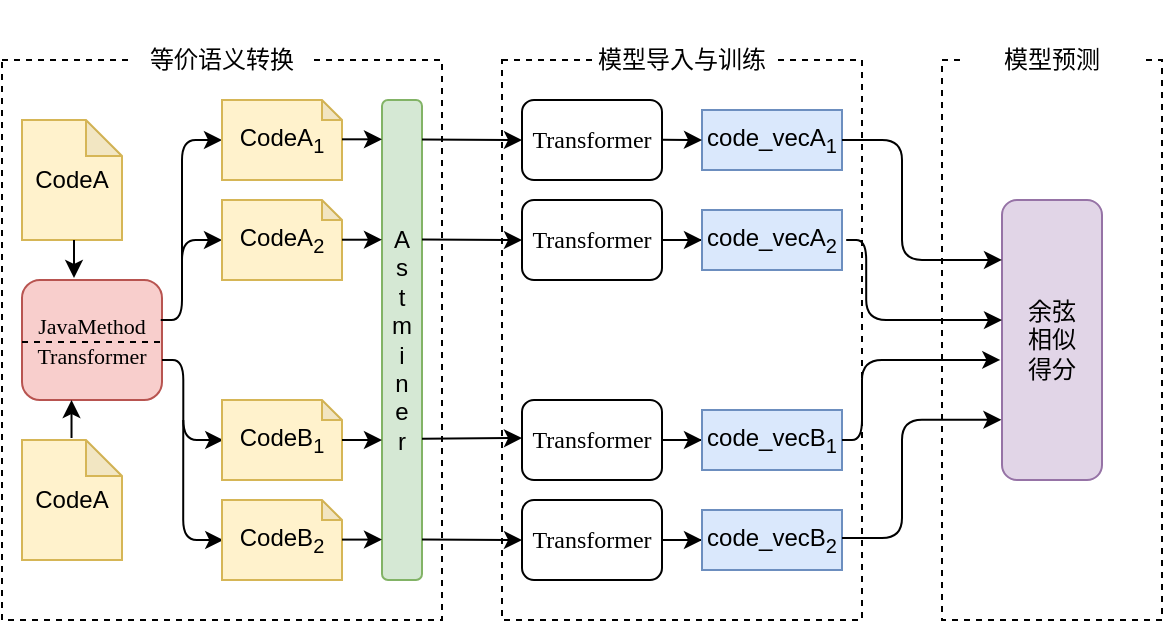 <mxfile version="14.6.9" type="github">
  <diagram id="4fd6TbouU1RvE8j10C3i" name="Page-1">
    <mxGraphModel dx="447" dy="315" grid="1" gridSize="10" guides="1" tooltips="1" connect="1" arrows="1" fold="1" page="1" pageScale="1" pageWidth="827" pageHeight="1169" math="0" shadow="0">
      <root>
        <mxCell id="0" />
        <mxCell id="1" parent="0" />
        <mxCell id="a2b0RXaYXDIeXqXKKZ-i-1" value="" style="whiteSpace=wrap;html=1;dashed=1;" vertex="1" parent="1">
          <mxGeometry x="110" y="210" width="220" height="280" as="geometry" />
        </mxCell>
        <mxCell id="a2b0RXaYXDIeXqXKKZ-i-2" value="等价语义转换" style="text;html=1;align=center;verticalAlign=middle;whiteSpace=wrap;rounded=0;dashed=1;labelBackgroundColor=none;fillColor=#ffffff;" vertex="1" parent="1">
          <mxGeometry x="175" y="180" width="90" height="60" as="geometry" />
        </mxCell>
        <mxCell id="a2b0RXaYXDIeXqXKKZ-i-7" value="" style="whiteSpace=wrap;html=1;dashed=1;" vertex="1" parent="1">
          <mxGeometry x="360" y="210" width="180" height="280" as="geometry" />
        </mxCell>
        <mxCell id="a2b0RXaYXDIeXqXKKZ-i-8" value="模型导入与训练" style="text;html=1;align=center;verticalAlign=middle;whiteSpace=wrap;rounded=0;dashed=1;labelBackgroundColor=none;fillColor=#ffffff;" vertex="1" parent="1">
          <mxGeometry x="405" y="180" width="90" height="60" as="geometry" />
        </mxCell>
        <mxCell id="a2b0RXaYXDIeXqXKKZ-i-13" value="" style="whiteSpace=wrap;html=1;dashed=1;" vertex="1" parent="1">
          <mxGeometry x="580" y="210" width="110" height="280" as="geometry" />
        </mxCell>
        <mxCell id="a2b0RXaYXDIeXqXKKZ-i-14" value="模型预测" style="text;html=1;align=center;verticalAlign=middle;whiteSpace=wrap;rounded=0;dashed=1;labelBackgroundColor=none;fillColor=#ffffff;" vertex="1" parent="1">
          <mxGeometry x="590" y="180" width="90" height="60" as="geometry" />
        </mxCell>
        <mxCell id="a2b0RXaYXDIeXqXKKZ-i-19" value="CodeA" style="shape=note;whiteSpace=wrap;html=1;backgroundOutline=1;darkOpacity=0.05;size=18;fillColor=#fff2cc;strokeColor=#d6b656;" vertex="1" parent="1">
          <mxGeometry x="120" y="240" width="50" height="60" as="geometry" />
        </mxCell>
        <mxCell id="a2b0RXaYXDIeXqXKKZ-i-20" value="&lt;div&gt;&lt;font style=&quot;font-size: 11px&quot;&gt;&lt;span style=&quot;font-family: &amp;#34;times new roman&amp;#34; , serif ; color: black&quot; lang=&quot;EN-US&quot;&gt;JavaMethod&lt;/span&gt;&lt;/font&gt;&lt;/div&gt;&lt;div&gt;&lt;font style=&quot;font-size: 11px&quot;&gt;&lt;span style=&quot;font-family: &amp;#34;times new roman&amp;#34; , serif ; color: black&quot; lang=&quot;EN-US&quot;&gt;Transformer&lt;/span&gt;&lt;/font&gt;&lt;/div&gt;" style="rounded=1;whiteSpace=wrap;html=1;fillColor=#f8cecc;strokeColor=#b85450;" vertex="1" parent="1">
          <mxGeometry x="120" y="320" width="70" height="60" as="geometry" />
        </mxCell>
        <mxCell id="a2b0RXaYXDIeXqXKKZ-i-21" value="CodeA" style="shape=note;whiteSpace=wrap;html=1;backgroundOutline=1;darkOpacity=0.05;size=18;fillColor=#fff2cc;strokeColor=#d6b656;" vertex="1" parent="1">
          <mxGeometry x="120" y="400" width="50" height="60" as="geometry" />
        </mxCell>
        <mxCell id="a2b0RXaYXDIeXqXKKZ-i-23" value="" style="endArrow=classic;html=1;" edge="1" parent="1">
          <mxGeometry width="50" height="50" relative="1" as="geometry">
            <mxPoint x="146" y="300" as="sourcePoint" />
            <mxPoint x="146" y="319" as="targetPoint" />
          </mxGeometry>
        </mxCell>
        <mxCell id="a2b0RXaYXDIeXqXKKZ-i-24" value="" style="endArrow=classic;html=1;" edge="1" parent="1">
          <mxGeometry width="50" height="50" relative="1" as="geometry">
            <mxPoint x="144.76" y="399" as="sourcePoint" />
            <mxPoint x="144.76" y="380" as="targetPoint" />
          </mxGeometry>
        </mxCell>
        <mxCell id="a2b0RXaYXDIeXqXKKZ-i-26" value="" style="endArrow=none;dashed=1;html=1;exitX=0;exitY=0.5;exitDx=0;exitDy=0;" edge="1" parent="1">
          <mxGeometry width="50" height="50" relative="1" as="geometry">
            <mxPoint x="120" y="351" as="sourcePoint" />
            <mxPoint x="190" y="351" as="targetPoint" />
          </mxGeometry>
        </mxCell>
        <mxCell id="a2b0RXaYXDIeXqXKKZ-i-27" value="" style="edgeStyle=segmentEdgeStyle;endArrow=classic;html=1;exitX=0.991;exitY=0.333;exitDx=0;exitDy=0;exitPerimeter=0;" edge="1" parent="1" source="a2b0RXaYXDIeXqXKKZ-i-20">
          <mxGeometry width="50" height="50" relative="1" as="geometry">
            <mxPoint x="190" y="330" as="sourcePoint" />
            <mxPoint x="220" y="300" as="targetPoint" />
            <Array as="points">
              <mxPoint x="200" y="340" />
              <mxPoint x="200" y="300" />
            </Array>
          </mxGeometry>
        </mxCell>
        <mxCell id="a2b0RXaYXDIeXqXKKZ-i-29" value="" style="edgeStyle=segmentEdgeStyle;endArrow=classic;html=1;" edge="1" parent="1">
          <mxGeometry width="50" height="50" relative="1" as="geometry">
            <mxPoint x="200" y="310" as="sourcePoint" />
            <mxPoint x="220" y="250" as="targetPoint" />
            <Array as="points">
              <mxPoint x="200" y="250" />
            </Array>
          </mxGeometry>
        </mxCell>
        <mxCell id="a2b0RXaYXDIeXqXKKZ-i-30" value="CodeA&lt;sub&gt;1&lt;/sub&gt;" style="shape=note;whiteSpace=wrap;html=1;backgroundOutline=1;darkOpacity=0.05;size=10;fillColor=#fff2cc;strokeColor=#d6b656;" vertex="1" parent="1">
          <mxGeometry x="220" y="230" width="60" height="40" as="geometry" />
        </mxCell>
        <mxCell id="a2b0RXaYXDIeXqXKKZ-i-31" value="CodeA&lt;sub&gt;2&lt;/sub&gt;" style="shape=note;whiteSpace=wrap;html=1;backgroundOutline=1;darkOpacity=0.05;size=10;fillColor=#fff2cc;strokeColor=#d6b656;" vertex="1" parent="1">
          <mxGeometry x="220" y="280" width="60" height="40" as="geometry" />
        </mxCell>
        <mxCell id="a2b0RXaYXDIeXqXKKZ-i-36" value="" style="edgeStyle=segmentEdgeStyle;endArrow=classic;html=1;" edge="1" parent="1">
          <mxGeometry width="50" height="50" relative="1" as="geometry">
            <mxPoint x="200.63" y="390.02" as="sourcePoint" />
            <mxPoint x="220.63" y="450.02" as="targetPoint" />
            <Array as="points">
              <mxPoint x="200.63" y="450.02" />
            </Array>
          </mxGeometry>
        </mxCell>
        <mxCell id="a2b0RXaYXDIeXqXKKZ-i-37" value="" style="edgeStyle=segmentEdgeStyle;endArrow=classic;html=1;exitX=0.991;exitY=0.333;exitDx=0;exitDy=0;exitPerimeter=0;" edge="1" parent="1">
          <mxGeometry width="50" height="50" relative="1" as="geometry">
            <mxPoint x="190.0" y="360" as="sourcePoint" />
            <mxPoint x="220.63" y="400.02" as="targetPoint" />
            <Array as="points">
              <mxPoint x="200.63" y="360.02" />
              <mxPoint x="200.63" y="400.02" />
            </Array>
          </mxGeometry>
        </mxCell>
        <mxCell id="a2b0RXaYXDIeXqXKKZ-i-38" value="CodeB&lt;sub&gt;1&lt;/sub&gt;" style="shape=note;whiteSpace=wrap;html=1;backgroundOutline=1;darkOpacity=0.05;size=10;fillColor=#fff2cc;strokeColor=#d6b656;" vertex="1" parent="1">
          <mxGeometry x="220" y="380" width="60" height="40" as="geometry" />
        </mxCell>
        <mxCell id="a2b0RXaYXDIeXqXKKZ-i-39" value="CodeB&lt;sub&gt;2&lt;/sub&gt;" style="shape=note;whiteSpace=wrap;html=1;backgroundOutline=1;darkOpacity=0.05;size=10;fillColor=#fff2cc;strokeColor=#d6b656;" vertex="1" parent="1">
          <mxGeometry x="220" y="430" width="60" height="40" as="geometry" />
        </mxCell>
        <mxCell id="a2b0RXaYXDIeXqXKKZ-i-41" value="&lt;div&gt;A&lt;/div&gt;&lt;div&gt;s&lt;br&gt;&lt;/div&gt;&lt;div&gt;t&lt;/div&gt;&lt;div&gt;m&lt;/div&gt;&lt;div&gt;i&lt;/div&gt;&lt;div&gt;n&lt;/div&gt;&lt;div&gt;e&lt;/div&gt;&lt;div&gt;r&lt;br&gt;&lt;/div&gt;" style="rounded=1;whiteSpace=wrap;html=1;fillColor=#d5e8d4;strokeColor=#82b366;" vertex="1" parent="1">
          <mxGeometry x="300" y="230" width="20" height="240" as="geometry" />
        </mxCell>
        <mxCell id="a2b0RXaYXDIeXqXKKZ-i-42" value="" style="endArrow=classic;html=1;" edge="1" parent="1">
          <mxGeometry width="50" height="50" relative="1" as="geometry">
            <mxPoint x="280" y="249.66" as="sourcePoint" />
            <mxPoint x="300" y="249.66" as="targetPoint" />
          </mxGeometry>
        </mxCell>
        <mxCell id="a2b0RXaYXDIeXqXKKZ-i-43" value="" style="endArrow=classic;html=1;" edge="1" parent="1">
          <mxGeometry width="50" height="50" relative="1" as="geometry">
            <mxPoint x="280" y="299.86" as="sourcePoint" />
            <mxPoint x="300" y="299.86" as="targetPoint" />
          </mxGeometry>
        </mxCell>
        <mxCell id="a2b0RXaYXDIeXqXKKZ-i-44" value="" style="endArrow=classic;html=1;" edge="1" parent="1">
          <mxGeometry width="50" height="50" relative="1" as="geometry">
            <mxPoint x="280" y="400" as="sourcePoint" />
            <mxPoint x="300" y="400" as="targetPoint" />
          </mxGeometry>
        </mxCell>
        <mxCell id="a2b0RXaYXDIeXqXKKZ-i-45" value="" style="endArrow=classic;html=1;" edge="1" parent="1">
          <mxGeometry width="50" height="50" relative="1" as="geometry">
            <mxPoint x="280" y="449.8" as="sourcePoint" />
            <mxPoint x="300" y="449.8" as="targetPoint" />
          </mxGeometry>
        </mxCell>
        <mxCell id="a2b0RXaYXDIeXqXKKZ-i-6" value="" style="endArrow=classic;html=1;" edge="1" parent="1">
          <mxGeometry width="50" height="50" relative="1" as="geometry">
            <mxPoint x="320" y="249.71" as="sourcePoint" />
            <mxPoint x="370" y="250" as="targetPoint" />
          </mxGeometry>
        </mxCell>
        <mxCell id="a2b0RXaYXDIeXqXKKZ-i-46" value="" style="endArrow=classic;html=1;" edge="1" parent="1">
          <mxGeometry width="50" height="50" relative="1" as="geometry">
            <mxPoint x="320" y="299.71" as="sourcePoint" />
            <mxPoint x="370" y="300" as="targetPoint" />
          </mxGeometry>
        </mxCell>
        <mxCell id="a2b0RXaYXDIeXqXKKZ-i-47" value="" style="endArrow=classic;html=1;" edge="1" parent="1">
          <mxGeometry width="50" height="50" relative="1" as="geometry">
            <mxPoint x="320" y="399.43" as="sourcePoint" />
            <mxPoint x="370" y="399" as="targetPoint" />
          </mxGeometry>
        </mxCell>
        <mxCell id="a2b0RXaYXDIeXqXKKZ-i-48" value="" style="endArrow=classic;html=1;" edge="1" parent="1">
          <mxGeometry width="50" height="50" relative="1" as="geometry">
            <mxPoint x="320" y="449.71" as="sourcePoint" />
            <mxPoint x="370" y="450" as="targetPoint" />
          </mxGeometry>
        </mxCell>
        <mxCell id="a2b0RXaYXDIeXqXKKZ-i-49" value="&lt;font size=&quot;1&quot;&gt;&lt;span style=&quot;font-size: 12px ; font-family: &amp;#34;times new roman&amp;#34; , serif&quot; lang=&quot;EN-US&quot;&gt;Transformer&lt;/span&gt;&lt;/font&gt;" style="rounded=1;whiteSpace=wrap;html=1;" vertex="1" parent="1">
          <mxGeometry x="370" y="230" width="70" height="40" as="geometry" />
        </mxCell>
        <mxCell id="a2b0RXaYXDIeXqXKKZ-i-59" value="" style="edgeStyle=orthogonalEdgeStyle;rounded=0;orthogonalLoop=1;jettySize=auto;html=1;" edge="1" parent="1" source="a2b0RXaYXDIeXqXKKZ-i-50" target="a2b0RXaYXDIeXqXKKZ-i-54">
          <mxGeometry relative="1" as="geometry" />
        </mxCell>
        <mxCell id="a2b0RXaYXDIeXqXKKZ-i-50" value="&lt;font size=&quot;1&quot;&gt;&lt;span style=&quot;font-size: 12px ; font-family: &amp;#34;times new roman&amp;#34; , serif&quot; lang=&quot;EN-US&quot;&gt;Transformer&lt;/span&gt;&lt;/font&gt;" style="rounded=1;whiteSpace=wrap;html=1;" vertex="1" parent="1">
          <mxGeometry x="370" y="280" width="70" height="40" as="geometry" />
        </mxCell>
        <mxCell id="a2b0RXaYXDIeXqXKKZ-i-60" value="" style="edgeStyle=orthogonalEdgeStyle;rounded=0;orthogonalLoop=1;jettySize=auto;html=1;" edge="1" parent="1" source="a2b0RXaYXDIeXqXKKZ-i-51" target="a2b0RXaYXDIeXqXKKZ-i-55">
          <mxGeometry relative="1" as="geometry" />
        </mxCell>
        <mxCell id="a2b0RXaYXDIeXqXKKZ-i-51" value="&lt;font size=&quot;1&quot;&gt;&lt;span style=&quot;font-size: 12px ; font-family: &amp;#34;times new roman&amp;#34; , serif&quot; lang=&quot;EN-US&quot;&gt;Transformer&lt;/span&gt;&lt;/font&gt;" style="rounded=1;whiteSpace=wrap;html=1;" vertex="1" parent="1">
          <mxGeometry x="370" y="380" width="70" height="40" as="geometry" />
        </mxCell>
        <mxCell id="a2b0RXaYXDIeXqXKKZ-i-61" value="" style="edgeStyle=orthogonalEdgeStyle;rounded=0;orthogonalLoop=1;jettySize=auto;html=1;" edge="1" parent="1" source="a2b0RXaYXDIeXqXKKZ-i-52" target="a2b0RXaYXDIeXqXKKZ-i-56">
          <mxGeometry relative="1" as="geometry" />
        </mxCell>
        <mxCell id="a2b0RXaYXDIeXqXKKZ-i-52" value="&lt;font size=&quot;1&quot;&gt;&lt;span style=&quot;font-size: 12px ; font-family: &amp;#34;times new roman&amp;#34; , serif&quot; lang=&quot;EN-US&quot;&gt;Transformer&lt;/span&gt;&lt;/font&gt;" style="rounded=1;whiteSpace=wrap;html=1;" vertex="1" parent="1">
          <mxGeometry x="370" y="430" width="70" height="40" as="geometry" />
        </mxCell>
        <mxCell id="a2b0RXaYXDIeXqXKKZ-i-53" value="code_vecA&lt;sub&gt;1&lt;/sub&gt;" style="rounded=0;whiteSpace=wrap;html=1;fillColor=#dae8fc;strokeColor=#6c8ebf;" vertex="1" parent="1">
          <mxGeometry x="460" y="235" width="70" height="30" as="geometry" />
        </mxCell>
        <mxCell id="a2b0RXaYXDIeXqXKKZ-i-54" value="code_vecA&lt;sub&gt;2&lt;/sub&gt;" style="rounded=0;whiteSpace=wrap;html=1;fillColor=#dae8fc;strokeColor=#6c8ebf;" vertex="1" parent="1">
          <mxGeometry x="460" y="285" width="70" height="30" as="geometry" />
        </mxCell>
        <mxCell id="a2b0RXaYXDIeXqXKKZ-i-55" value="code_vecB&lt;sub&gt;1&lt;/sub&gt;" style="rounded=0;whiteSpace=wrap;html=1;fillColor=#dae8fc;strokeColor=#6c8ebf;" vertex="1" parent="1">
          <mxGeometry x="460" y="385" width="70" height="30" as="geometry" />
        </mxCell>
        <mxCell id="a2b0RXaYXDIeXqXKKZ-i-56" value="code_vecB&lt;sub&gt;2&lt;/sub&gt;" style="rounded=0;whiteSpace=wrap;html=1;fillColor=#dae8fc;strokeColor=#6c8ebf;" vertex="1" parent="1">
          <mxGeometry x="460" y="435" width="70" height="30" as="geometry" />
        </mxCell>
        <mxCell id="a2b0RXaYXDIeXqXKKZ-i-57" value="" style="endArrow=classic;html=1;entryX=0;entryY=0.5;entryDx=0;entryDy=0;" edge="1" parent="1" target="a2b0RXaYXDIeXqXKKZ-i-53">
          <mxGeometry width="50" height="50" relative="1" as="geometry">
            <mxPoint x="440" y="249.83" as="sourcePoint" />
            <mxPoint x="450" y="249.83" as="targetPoint" />
          </mxGeometry>
        </mxCell>
        <mxCell id="a2b0RXaYXDIeXqXKKZ-i-62" value="&lt;div&gt;余弦&lt;/div&gt;&lt;div&gt;相似&lt;/div&gt;&lt;div&gt;得分&lt;br&gt;&lt;/div&gt;" style="rounded=1;whiteSpace=wrap;html=1;fillColor=#e1d5e7;strokeColor=#9673a6;" vertex="1" parent="1">
          <mxGeometry x="610" y="280" width="50" height="140" as="geometry" />
        </mxCell>
        <mxCell id="a2b0RXaYXDIeXqXKKZ-i-63" value="" style="edgeStyle=elbowEdgeStyle;elbow=horizontal;endArrow=classic;html=1;entryX=-0.006;entryY=0.785;entryDx=0;entryDy=0;entryPerimeter=0;" edge="1" parent="1" target="a2b0RXaYXDIeXqXKKZ-i-62">
          <mxGeometry width="50" height="50" relative="1" as="geometry">
            <mxPoint x="530" y="449" as="sourcePoint" />
            <mxPoint x="608" y="390" as="targetPoint" />
            <Array as="points">
              <mxPoint x="560" y="400" />
              <mxPoint x="560" y="420" />
            </Array>
          </mxGeometry>
        </mxCell>
        <mxCell id="a2b0RXaYXDIeXqXKKZ-i-66" value="" style="edgeStyle=elbowEdgeStyle;elbow=horizontal;endArrow=classic;html=1;entryX=-0.017;entryY=0.571;entryDx=0;entryDy=0;entryPerimeter=0;" edge="1" parent="1" target="a2b0RXaYXDIeXqXKKZ-i-62">
          <mxGeometry width="50" height="50" relative="1" as="geometry">
            <mxPoint x="530" y="400" as="sourcePoint" />
            <mxPoint x="612" y="360" as="targetPoint" />
            <Array as="points">
              <mxPoint x="540" y="370" />
            </Array>
          </mxGeometry>
        </mxCell>
        <mxCell id="a2b0RXaYXDIeXqXKKZ-i-69" value="" style="edgeStyle=elbowEdgeStyle;elbow=horizontal;endArrow=classic;html=1;entryX=0;entryY=0.429;entryDx=0;entryDy=0;entryPerimeter=0;" edge="1" parent="1" target="a2b0RXaYXDIeXqXKKZ-i-62">
          <mxGeometry width="50" height="50" relative="1" as="geometry">
            <mxPoint x="532.1" y="300" as="sourcePoint" />
            <mxPoint x="610" y="340" as="targetPoint" />
            <Array as="points">
              <mxPoint x="542.1" y="329" />
            </Array>
          </mxGeometry>
        </mxCell>
        <mxCell id="a2b0RXaYXDIeXqXKKZ-i-70" value="" style="edgeStyle=elbowEdgeStyle;elbow=horizontal;endArrow=classic;html=1;entryX=0;entryY=0.214;entryDx=0;entryDy=0;entryPerimeter=0;" edge="1" parent="1" target="a2b0RXaYXDIeXqXKKZ-i-62">
          <mxGeometry width="50" height="50" relative="1" as="geometry">
            <mxPoint x="530" y="250" as="sourcePoint" />
            <mxPoint x="610" y="310" as="targetPoint" />
            <Array as="points">
              <mxPoint x="560" y="325" />
              <mxPoint x="560" y="345" />
            </Array>
          </mxGeometry>
        </mxCell>
      </root>
    </mxGraphModel>
  </diagram>
</mxfile>
